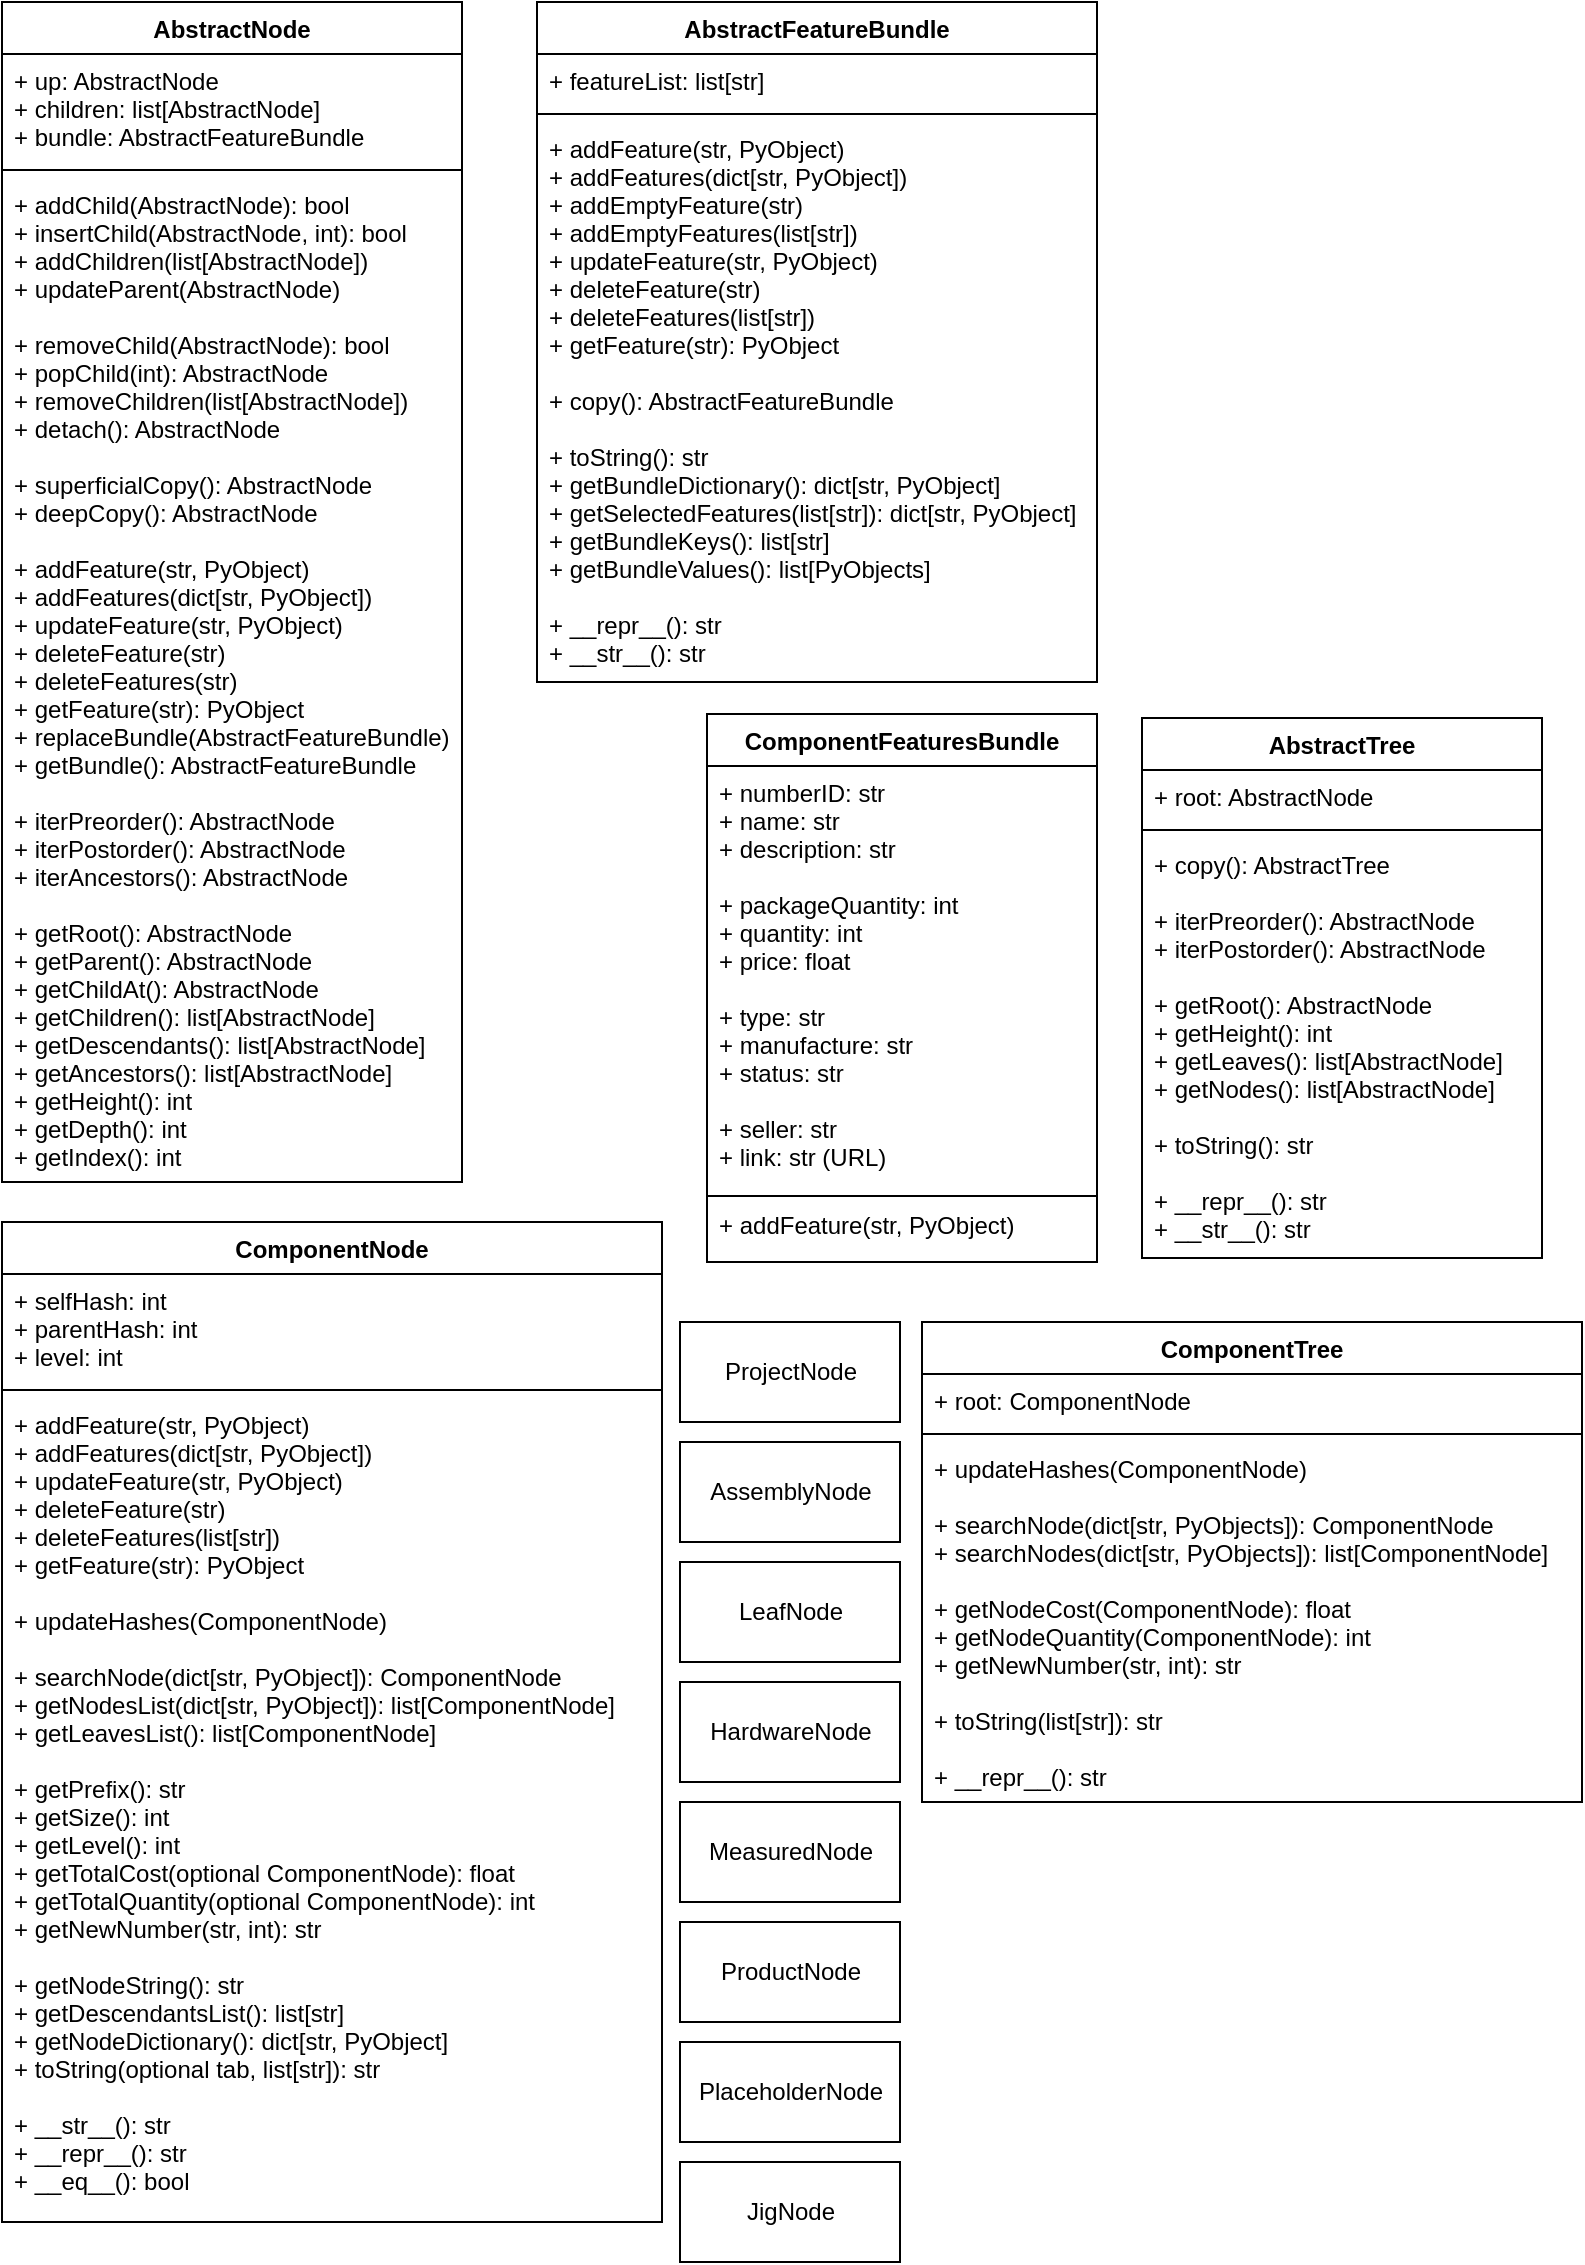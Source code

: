 <mxfile version="13.6.5">
    <diagram id="HGubhw8s-Pdd0cFW7XTH" name="Pagina-1">
        <mxGraphModel dx="621" dy="627" grid="1" gridSize="10" guides="1" tooltips="1" connect="1" arrows="1" fold="1" page="1" pageScale="1" pageWidth="827" pageHeight="1169" math="0" shadow="0">
            <root>
                <mxCell id="0"/>
                <mxCell id="1" parent="0"/>
                <mxCell id="SO3r1Ub8cv-PkxdZEss8-22" value="ProjectNode" style="html=1;" parent="1" vertex="1">
                    <mxGeometry x="359" y="680" width="110" height="50" as="geometry"/>
                </mxCell>
                <mxCell id="SO3r1Ub8cv-PkxdZEss8-5" value="AbstractNode" style="swimlane;fontStyle=1;align=center;verticalAlign=top;childLayout=stackLayout;horizontal=1;startSize=26;horizontalStack=0;resizeParent=1;resizeParentMax=0;resizeLast=0;collapsible=1;marginBottom=0;" parent="1" vertex="1">
                    <mxGeometry x="20" y="20" width="230" height="590" as="geometry"/>
                </mxCell>
                <mxCell id="SO3r1Ub8cv-PkxdZEss8-6" value="+ up: AbstractNode&#10;+ children: list[AbstractNode]&#10;+ bundle: AbstractFeatureBundle" style="text;strokeColor=none;fillColor=none;align=left;verticalAlign=top;spacingLeft=4;spacingRight=4;overflow=hidden;rotatable=0;points=[[0,0.5],[1,0.5]];portConstraint=eastwest;" parent="SO3r1Ub8cv-PkxdZEss8-5" vertex="1">
                    <mxGeometry y="26" width="230" height="54" as="geometry"/>
                </mxCell>
                <mxCell id="SO3r1Ub8cv-PkxdZEss8-7" value="" style="line;strokeWidth=1;fillColor=none;align=left;verticalAlign=middle;spacingTop=-1;spacingLeft=3;spacingRight=3;rotatable=0;labelPosition=right;points=[];portConstraint=eastwest;" parent="SO3r1Ub8cv-PkxdZEss8-5" vertex="1">
                    <mxGeometry y="80" width="230" height="8" as="geometry"/>
                </mxCell>
                <mxCell id="SO3r1Ub8cv-PkxdZEss8-8" value="+ addChild(AbstractNode): bool&#10;+ insertChild(AbstractNode, int): bool&#10;+ addChildren(list[AbstractNode])&#10;+ updateParent(AbstractNode)&#10;&#10;+ removeChild(AbstractNode): bool&#10;+ popChild(int): AbstractNode&#10;+ removeChildren(list[AbstractNode])&#10;+ detach(): AbstractNode&#10;&#10;+ superficialCopy(): AbstractNode&#10;+ deepCopy(): AbstractNode&#10;&#10;+ addFeature(str, PyObject)&#10;+ addFeatures(dict[str, PyObject])&#10;+ updateFeature(str, PyObject)&#10;+ deleteFeature(str)&#10;+ deleteFeatures(str)&#10;+ getFeature(str): PyObject&#10;+ replaceBundle(AbstractFeatureBundle)&#10;+ getBundle(): AbstractFeatureBundle&#10;&#10;+ iterPreorder(): AbstractNode&#10;+ iterPostorder(): AbstractNode&#10;+ iterAncestors(): AbstractNode&#10;&#10;+ getRoot(): AbstractNode&#10;+ getParent(): AbstractNode&#10;+ getChildAt(): AbstractNode&#10;+ getChildren(): list[AbstractNode]&#10;+ getDescendants(): list[AbstractNode]&#10;+ getAncestors(): list[AbstractNode]&#10;+ getHeight(): int&#10;+ getDepth(): int&#10;+ getIndex(): int&#10;&#10;+ toString(): str&#10;&#10;+ __len__(): int&#10;+ __repr__(): str&#10;+ __str__(): str" style="text;strokeColor=none;fillColor=none;align=left;verticalAlign=top;spacingLeft=4;spacingRight=4;overflow=hidden;rotatable=0;points=[[0,0.5],[1,0.5]];portConstraint=eastwest;" parent="SO3r1Ub8cv-PkxdZEss8-5" vertex="1">
                    <mxGeometry y="88" width="230" height="502" as="geometry"/>
                </mxCell>
                <mxCell id="SO3r1Ub8cv-PkxdZEss8-1" value="AbstractFeatureBundle" style="swimlane;fontStyle=1;align=center;verticalAlign=top;childLayout=stackLayout;horizontal=1;startSize=26;horizontalStack=0;resizeParent=1;resizeParentMax=0;resizeLast=0;collapsible=1;marginBottom=0;" parent="1" vertex="1">
                    <mxGeometry x="287.5" y="20" width="280" height="340" as="geometry"/>
                </mxCell>
                <mxCell id="SO3r1Ub8cv-PkxdZEss8-2" value="+ featureList: list[str]" style="text;strokeColor=none;fillColor=none;align=left;verticalAlign=top;spacingLeft=4;spacingRight=4;overflow=hidden;rotatable=0;points=[[0,0.5],[1,0.5]];portConstraint=eastwest;" parent="SO3r1Ub8cv-PkxdZEss8-1" vertex="1">
                    <mxGeometry y="26" width="280" height="26" as="geometry"/>
                </mxCell>
                <mxCell id="SO3r1Ub8cv-PkxdZEss8-3" value="" style="line;strokeWidth=1;fillColor=none;align=left;verticalAlign=middle;spacingTop=-1;spacingLeft=3;spacingRight=3;rotatable=0;labelPosition=right;points=[];portConstraint=eastwest;" parent="SO3r1Ub8cv-PkxdZEss8-1" vertex="1">
                    <mxGeometry y="52" width="280" height="8" as="geometry"/>
                </mxCell>
                <mxCell id="SO3r1Ub8cv-PkxdZEss8-4" value="+ addFeature(str, PyObject)&#10;+ addFeatures(dict[str, PyObject])&#10;+ addEmptyFeature(str)&#10;+ addEmptyFeatures(list[str])&#10;+ updateFeature(str, PyObject)&#10;+ deleteFeature(str)&#10;+ deleteFeatures(list[str])&#10;+ getFeature(str): PyObject&#10;&#10;+ copy(): AbstractFeatureBundle&#10;&#10;+ toString(): str&#10;+ getBundleDictionary(): dict[str, PyObject]&#10;+ getSelectedFeatures(list[str]): dict[str, PyObject]&#10;+ getBundleKeys(): list[str]&#10;+ getBundleValues(): list[PyObjects]&#10;&#10;+ __repr__(): str&#10;+ __str__(): str&#10;" style="text;strokeColor=none;fillColor=none;align=left;verticalAlign=top;spacingLeft=4;spacingRight=4;overflow=hidden;rotatable=0;points=[[0,0.5],[1,0.5]];portConstraint=eastwest;" parent="SO3r1Ub8cv-PkxdZEss8-1" vertex="1">
                    <mxGeometry y="60" width="280" height="280" as="geometry"/>
                </mxCell>
                <mxCell id="SO3r1Ub8cv-PkxdZEss8-23" value="MeasuredNode" style="html=1;" parent="1" vertex="1">
                    <mxGeometry x="359" y="920" width="110" height="50" as="geometry"/>
                </mxCell>
                <mxCell id="SO3r1Ub8cv-PkxdZEss8-24" value="AssemblyNode" style="html=1;" parent="1" vertex="1">
                    <mxGeometry x="359" y="740" width="110" height="50" as="geometry"/>
                </mxCell>
                <mxCell id="SO3r1Ub8cv-PkxdZEss8-25" value="LeafNode" style="html=1;" parent="1" vertex="1">
                    <mxGeometry x="359" y="800" width="110" height="50" as="geometry"/>
                </mxCell>
                <mxCell id="SO3r1Ub8cv-PkxdZEss8-26" value="HardwareNode" style="html=1;" parent="1" vertex="1">
                    <mxGeometry x="359" y="860" width="110" height="50" as="geometry"/>
                </mxCell>
                <mxCell id="SO3r1Ub8cv-PkxdZEss8-9" value="ComponentNode" style="swimlane;fontStyle=1;align=center;verticalAlign=top;childLayout=stackLayout;horizontal=1;startSize=26;horizontalStack=0;resizeParent=1;resizeParentMax=0;resizeLast=0;collapsible=1;marginBottom=0;" parent="1" vertex="1">
                    <mxGeometry x="20" y="630" width="330" height="500" as="geometry"/>
                </mxCell>
                <mxCell id="SO3r1Ub8cv-PkxdZEss8-10" value="+ selfHash: int&#10;+ parentHash: int&#10;+ level: int" style="text;strokeColor=none;fillColor=none;align=left;verticalAlign=top;spacingLeft=4;spacingRight=4;overflow=hidden;rotatable=0;points=[[0,0.5],[1,0.5]];portConstraint=eastwest;" parent="SO3r1Ub8cv-PkxdZEss8-9" vertex="1">
                    <mxGeometry y="26" width="330" height="54" as="geometry"/>
                </mxCell>
                <mxCell id="SO3r1Ub8cv-PkxdZEss8-11" value="" style="line;strokeWidth=1;fillColor=none;align=left;verticalAlign=middle;spacingTop=-1;spacingLeft=3;spacingRight=3;rotatable=0;labelPosition=right;points=[];portConstraint=eastwest;" parent="SO3r1Ub8cv-PkxdZEss8-9" vertex="1">
                    <mxGeometry y="80" width="330" height="8" as="geometry"/>
                </mxCell>
                <mxCell id="SO3r1Ub8cv-PkxdZEss8-12" value="+ addFeature(str, PyObject)&#10;+ addFeatures(dict[str, PyObject])&#10;+ updateFeature(str, PyObject)&#10;+ deleteFeature(str)&#10;+ deleteFeatures(list[str])&#10;+ getFeature(str): PyObject&#10;&#10;+ updateHashes(ComponentNode)&#10;&#10;+ searchNode(dict[str, PyObject]): ComponentNode&#10;+ getNodesList(dict[str, PyObject]): list[ComponentNode]&#10;+ getLeavesList(): list[ComponentNode]&#10;&#10;+ getPrefix(): str&#10;+ getSize(): int&#10;+ getLevel(): int&#10;+ getTotalCost(optional ComponentNode): float&#10;+ getTotalQuantity(optional ComponentNode): int&#10;+ getNewNumber(str, int): str&#10;&#10;+ getNodeString(): str&#10;+ getDescendantsList(): list[str]&#10;+ getNodeDictionary(): dict[str, PyObject]&#10;+ toString(optional tab, list[str]): str&#10;&#10;+ __str__(): str&#10;+ __repr__(): str&#10;+ __eq__(): bool&#10;" style="text;strokeColor=none;fillColor=none;align=left;verticalAlign=top;spacingLeft=4;spacingRight=4;overflow=hidden;rotatable=0;points=[[0,0.5],[1,0.5]];portConstraint=eastwest;" parent="SO3r1Ub8cv-PkxdZEss8-9" vertex="1">
                    <mxGeometry y="88" width="330" height="412" as="geometry"/>
                </mxCell>
                <mxCell id="20" value="AbstractTree" style="swimlane;fontStyle=1;align=center;verticalAlign=top;childLayout=stackLayout;horizontal=1;startSize=26;horizontalStack=0;resizeParent=1;resizeParentMax=0;resizeLast=0;collapsible=1;marginBottom=0;" parent="1" vertex="1">
                    <mxGeometry x="590" y="378" width="200" height="270" as="geometry"/>
                </mxCell>
                <mxCell id="21" value="+ root: AbstractNode" style="text;strokeColor=none;fillColor=none;align=left;verticalAlign=top;spacingLeft=4;spacingRight=4;overflow=hidden;rotatable=0;points=[[0,0.5],[1,0.5]];portConstraint=eastwest;" parent="20" vertex="1">
                    <mxGeometry y="26" width="200" height="26" as="geometry"/>
                </mxCell>
                <mxCell id="22" value="" style="line;strokeWidth=1;fillColor=none;align=left;verticalAlign=middle;spacingTop=-1;spacingLeft=3;spacingRight=3;rotatable=0;labelPosition=right;points=[];portConstraint=eastwest;" parent="20" vertex="1">
                    <mxGeometry y="52" width="200" height="8" as="geometry"/>
                </mxCell>
                <mxCell id="23" value="+ copy(): AbstractTree&#10;&#10;+ iterPreorder(): AbstractNode&#10;+ iterPostorder(): AbstractNode&#10;&#10;+ getRoot(): AbstractNode&#10;+ getHeight(): int&#10;+ getLeaves(): list[AbstractNode]&#10;+ getNodes(): list[AbstractNode]&#10;&#10;+ toString(): str&#10;&#10;+ __repr__(): str&#10;+ __str__(): str" style="text;strokeColor=none;fillColor=none;align=left;verticalAlign=top;spacingLeft=4;spacingRight=4;overflow=hidden;rotatable=0;points=[[0,0.5],[1,0.5]];portConstraint=eastwest;" parent="20" vertex="1">
                    <mxGeometry y="60" width="200" height="210" as="geometry"/>
                </mxCell>
                <mxCell id="SO3r1Ub8cv-PkxdZEss8-27" value="JigNode" style="html=1;" parent="1" vertex="1">
                    <mxGeometry x="359" y="1100" width="110" height="50" as="geometry"/>
                </mxCell>
                <mxCell id="SO3r1Ub8cv-PkxdZEss8-28" value="ProductNode" style="html=1;" parent="1" vertex="1">
                    <mxGeometry x="359" y="980" width="110" height="50" as="geometry"/>
                </mxCell>
                <mxCell id="SO3r1Ub8cv-PkxdZEss8-29" value="PlaceholderNode" style="html=1;" parent="1" vertex="1">
                    <mxGeometry x="359" y="1040" width="110" height="50" as="geometry"/>
                </mxCell>
                <mxCell id="16" value="ComponentFeaturesBundle" style="swimlane;fontStyle=1;align=center;verticalAlign=top;childLayout=stackLayout;horizontal=1;startSize=26;horizontalStack=0;resizeParent=1;resizeParentMax=0;resizeLast=0;collapsible=1;marginBottom=0;" parent="1" vertex="1">
                    <mxGeometry x="372.5" y="376" width="195" height="274" as="geometry"/>
                </mxCell>
                <mxCell id="17" value="+ numberID: str&#10;+ name: str&#10;+ description: str&#10;&#10;+ packageQuantity: int&#10;+ quantity: int&#10;+ price: float&#10;&#10;+ type: str&#10;+ manufacture: str&#10;+ status: str&#10;&#10;+ seller: str&#10;+ link: str (URL)" style="text;strokeColor=none;fillColor=none;align=left;verticalAlign=top;spacingLeft=4;spacingRight=4;overflow=hidden;rotatable=0;points=[[0,0.5],[1,0.5]];portConstraint=eastwest;" parent="16" vertex="1">
                    <mxGeometry y="26" width="195" height="214" as="geometry"/>
                </mxCell>
                <mxCell id="18" value="" style="line;strokeWidth=1;fillColor=none;align=left;verticalAlign=middle;spacingTop=-1;spacingLeft=3;spacingRight=3;rotatable=0;labelPosition=right;points=[];portConstraint=eastwest;" parent="16" vertex="1">
                    <mxGeometry y="240" width="195" height="2" as="geometry"/>
                </mxCell>
                <mxCell id="19" value="+ addFeature(str, PyObject)" style="text;strokeColor=none;fillColor=none;align=left;verticalAlign=top;spacingLeft=4;spacingRight=4;overflow=hidden;rotatable=0;points=[[0,0.5],[1,0.5]];portConstraint=eastwest;" parent="16" vertex="1">
                    <mxGeometry y="242" width="195" height="32" as="geometry"/>
                </mxCell>
                <mxCell id="24" value="ComponentTree" style="swimlane;fontStyle=1;align=center;verticalAlign=top;childLayout=stackLayout;horizontal=1;startSize=26;horizontalStack=0;resizeParent=1;resizeParentMax=0;resizeLast=0;collapsible=1;marginBottom=0;" vertex="1" parent="1">
                    <mxGeometry x="480" y="680" width="330" height="240" as="geometry"/>
                </mxCell>
                <mxCell id="25" value="+ root: ComponentNode" style="text;strokeColor=none;fillColor=none;align=left;verticalAlign=top;spacingLeft=4;spacingRight=4;overflow=hidden;rotatable=0;points=[[0,0.5],[1,0.5]];portConstraint=eastwest;" vertex="1" parent="24">
                    <mxGeometry y="26" width="330" height="26" as="geometry"/>
                </mxCell>
                <mxCell id="26" value="" style="line;strokeWidth=1;fillColor=none;align=left;verticalAlign=middle;spacingTop=-1;spacingLeft=3;spacingRight=3;rotatable=0;labelPosition=right;points=[];portConstraint=eastwest;" vertex="1" parent="24">
                    <mxGeometry y="52" width="330" height="8" as="geometry"/>
                </mxCell>
                <mxCell id="27" value="+ updateHashes(ComponentNode)&#10;&#10;+ searchNode(dict[str, PyObjects]): ComponentNode&#10;+ searchNodes(dict[str, PyObjects]): list[ComponentNode]&#10;&#10;+ getNodeCost(ComponentNode): float&#10;+ getNodeQuantity(ComponentNode): int&#10;+ getNewNumber(str, int): str&#10;&#10;+ toString(list[str]): str&#10;&#10;+ __repr__(): str" style="text;strokeColor=none;fillColor=none;align=left;verticalAlign=top;spacingLeft=4;spacingRight=4;overflow=hidden;rotatable=0;points=[[0,0.5],[1,0.5]];portConstraint=eastwest;" vertex="1" parent="24">
                    <mxGeometry y="60" width="330" height="180" as="geometry"/>
                </mxCell>
            </root>
        </mxGraphModel>
    </diagram>
</mxfile>